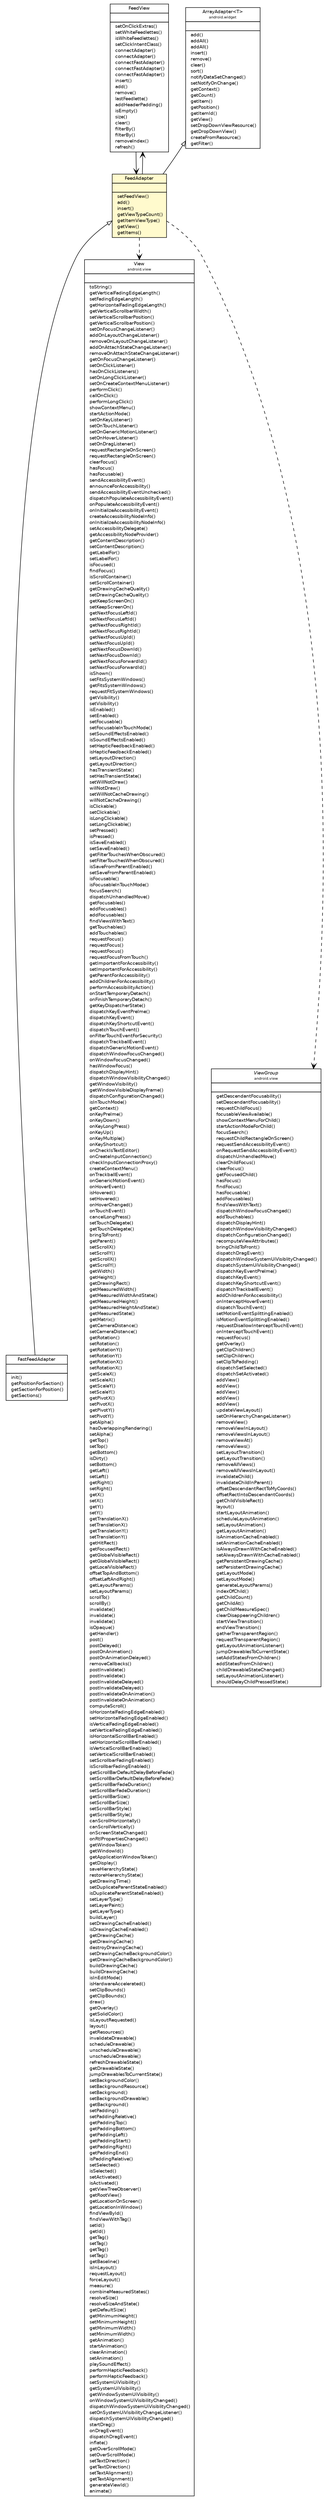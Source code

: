 #!/usr/local/bin/dot
#
# Class diagram 
# Generated by UMLGraph version 5.2 (http://www.umlgraph.org/)
#

digraph G {
	edge [fontname="Helvetica",fontsize=10,labelfontname="Helvetica",labelfontsize=10];
	node [fontname="Helvetica",fontsize=10,shape=plaintext];
	nodesep=0.25;
	ranksep=0.5;
	// com.heyzap.internal.FeedView
	c5759 [label=<<table title="com.heyzap.internal.FeedView" border="0" cellborder="1" cellspacing="0" cellpadding="2" port="p" href="./FeedView.html">
		<tr><td><table border="0" cellspacing="0" cellpadding="1">
<tr><td align="center" balign="center"> FeedView </td></tr>
		</table></td></tr>
		<tr><td><table border="0" cellspacing="0" cellpadding="1">
<tr><td align="left" balign="left">  </td></tr>
		</table></td></tr>
		<tr><td><table border="0" cellspacing="0" cellpadding="1">
<tr><td align="left" balign="left">  setOnClickExtras() </td></tr>
<tr><td align="left" balign="left">  setWhiteFeedlettes() </td></tr>
<tr><td align="left" balign="left">  isWhiteFeedlettes() </td></tr>
<tr><td align="left" balign="left">  setClickIntentClass() </td></tr>
<tr><td align="left" balign="left">  connectAdapter() </td></tr>
<tr><td align="left" balign="left">  connectAdapter() </td></tr>
<tr><td align="left" balign="left">  connectFastAdapter() </td></tr>
<tr><td align="left" balign="left">  connectFastAdapter() </td></tr>
<tr><td align="left" balign="left">  connectFastAdapter() </td></tr>
<tr><td align="left" balign="left">  insert() </td></tr>
<tr><td align="left" balign="left">  add() </td></tr>
<tr><td align="left" balign="left">  remove() </td></tr>
<tr><td align="left" balign="left">  lastFeedlette() </td></tr>
<tr><td align="left" balign="left">  addHeaderPadding() </td></tr>
<tr><td align="left" balign="left">  isEmpty() </td></tr>
<tr><td align="left" balign="left">  size() </td></tr>
<tr><td align="left" balign="left">  clear() </td></tr>
<tr><td align="left" balign="left">  filterBy() </td></tr>
<tr><td align="left" balign="left">  filterBy() </td></tr>
<tr><td align="left" balign="left">  removeIndex() </td></tr>
<tr><td align="left" balign="left">  refresh() </td></tr>
		</table></td></tr>
		</table>>, fontname="Helvetica", fontcolor="black", fontsize=9.0];
	// com.heyzap.internal.FeedAdapter
	c5761 [label=<<table title="com.heyzap.internal.FeedAdapter" border="0" cellborder="1" cellspacing="0" cellpadding="2" port="p" bgcolor="lemonChiffon" href="./FeedAdapter.html">
		<tr><td><table border="0" cellspacing="0" cellpadding="1">
<tr><td align="center" balign="center"> FeedAdapter </td></tr>
		</table></td></tr>
		<tr><td><table border="0" cellspacing="0" cellpadding="1">
<tr><td align="left" balign="left">  </td></tr>
		</table></td></tr>
		<tr><td><table border="0" cellspacing="0" cellpadding="1">
<tr><td align="left" balign="left">  setFeedView() </td></tr>
<tr><td align="left" balign="left">  add() </td></tr>
<tr><td align="left" balign="left">  insert() </td></tr>
<tr><td align="left" balign="left">  getViewTypeCount() </td></tr>
<tr><td align="left" balign="left">  getItemViewType() </td></tr>
<tr><td align="left" balign="left">  getView() </td></tr>
<tr><td align="left" balign="left">  getItems() </td></tr>
		</table></td></tr>
		</table>>, fontname="Helvetica", fontcolor="black", fontsize=9.0];
	// com.heyzap.internal.FastFeedAdapter
	c5762 [label=<<table title="com.heyzap.internal.FastFeedAdapter" border="0" cellborder="1" cellspacing="0" cellpadding="2" port="p" href="./FastFeedAdapter.html">
		<tr><td><table border="0" cellspacing="0" cellpadding="1">
<tr><td align="center" balign="center"> FastFeedAdapter </td></tr>
		</table></td></tr>
		<tr><td><table border="0" cellspacing="0" cellpadding="1">
<tr><td align="left" balign="left">  </td></tr>
		</table></td></tr>
		<tr><td><table border="0" cellspacing="0" cellpadding="1">
<tr><td align="left" balign="left">  init() </td></tr>
<tr><td align="left" balign="left">  getPositionForSection() </td></tr>
<tr><td align="left" balign="left">  getSectionForPosition() </td></tr>
<tr><td align="left" balign="left">  getSections() </td></tr>
		</table></td></tr>
		</table>>, fontname="Helvetica", fontcolor="black", fontsize=9.0];
	//com.heyzap.internal.FeedAdapter extends android.widget.ArrayAdapter<com.heyzap.internal.Feedlette>
	c5801:p -> c5761:p [dir=back,arrowtail=empty];
	//com.heyzap.internal.FastFeedAdapter extends com.heyzap.internal.FeedAdapter
	c5761:p -> c5762:p [dir=back,arrowtail=empty];
	// com.heyzap.internal.FeedView NAVASSOC com.heyzap.internal.FeedAdapter
	c5759:p -> c5761:p [taillabel="", label="", headlabel="", fontname="Helvetica", fontcolor="black", fontsize=10.0, color="black", arrowhead=open];
	// com.heyzap.internal.FeedAdapter NAVASSOC com.heyzap.internal.FeedView
	c5761:p -> c5759:p [taillabel="", label="", headlabel="", fontname="Helvetica", fontcolor="black", fontsize=10.0, color="black", arrowhead=open];
	// com.heyzap.internal.FeedAdapter DEPEND android.view.View
	c5761:p -> c5802:p [taillabel="", label="", headlabel="", fontname="Helvetica", fontcolor="black", fontsize=10.0, color="black", arrowhead=open, style=dashed];
	// com.heyzap.internal.FeedAdapter DEPEND android.view.ViewGroup
	c5761:p -> c5803:p [taillabel="", label="", headlabel="", fontname="Helvetica", fontcolor="black", fontsize=10.0, color="black", arrowhead=open, style=dashed];
	// android.view.View
	c5802 [label=<<table title="android.view.View" border="0" cellborder="1" cellspacing="0" cellpadding="2" port="p" href="http://java.sun.com/j2se/1.4.2/docs/api/android/view/View.html">
		<tr><td><table border="0" cellspacing="0" cellpadding="1">
<tr><td align="center" balign="center"> View </td></tr>
<tr><td align="center" balign="center"><font point-size="7.0"> android.view </font></td></tr>
		</table></td></tr>
		<tr><td><table border="0" cellspacing="0" cellpadding="1">
<tr><td align="left" balign="left">  </td></tr>
		</table></td></tr>
		<tr><td><table border="0" cellspacing="0" cellpadding="1">
<tr><td align="left" balign="left">  toString() </td></tr>
<tr><td align="left" balign="left">  getVerticalFadingEdgeLength() </td></tr>
<tr><td align="left" balign="left">  setFadingEdgeLength() </td></tr>
<tr><td align="left" balign="left">  getHorizontalFadingEdgeLength() </td></tr>
<tr><td align="left" balign="left">  getVerticalScrollbarWidth() </td></tr>
<tr><td align="left" balign="left">  setVerticalScrollbarPosition() </td></tr>
<tr><td align="left" balign="left">  getVerticalScrollbarPosition() </td></tr>
<tr><td align="left" balign="left">  setOnFocusChangeListener() </td></tr>
<tr><td align="left" balign="left">  addOnLayoutChangeListener() </td></tr>
<tr><td align="left" balign="left">  removeOnLayoutChangeListener() </td></tr>
<tr><td align="left" balign="left">  addOnAttachStateChangeListener() </td></tr>
<tr><td align="left" balign="left">  removeOnAttachStateChangeListener() </td></tr>
<tr><td align="left" balign="left">  getOnFocusChangeListener() </td></tr>
<tr><td align="left" balign="left">  setOnClickListener() </td></tr>
<tr><td align="left" balign="left">  hasOnClickListeners() </td></tr>
<tr><td align="left" balign="left">  setOnLongClickListener() </td></tr>
<tr><td align="left" balign="left">  setOnCreateContextMenuListener() </td></tr>
<tr><td align="left" balign="left">  performClick() </td></tr>
<tr><td align="left" balign="left">  callOnClick() </td></tr>
<tr><td align="left" balign="left">  performLongClick() </td></tr>
<tr><td align="left" balign="left">  showContextMenu() </td></tr>
<tr><td align="left" balign="left">  startActionMode() </td></tr>
<tr><td align="left" balign="left">  setOnKeyListener() </td></tr>
<tr><td align="left" balign="left">  setOnTouchListener() </td></tr>
<tr><td align="left" balign="left">  setOnGenericMotionListener() </td></tr>
<tr><td align="left" balign="left">  setOnHoverListener() </td></tr>
<tr><td align="left" balign="left">  setOnDragListener() </td></tr>
<tr><td align="left" balign="left">  requestRectangleOnScreen() </td></tr>
<tr><td align="left" balign="left">  requestRectangleOnScreen() </td></tr>
<tr><td align="left" balign="left">  clearFocus() </td></tr>
<tr><td align="left" balign="left">  hasFocus() </td></tr>
<tr><td align="left" balign="left">  hasFocusable() </td></tr>
<tr><td align="left" balign="left">  sendAccessibilityEvent() </td></tr>
<tr><td align="left" balign="left">  announceForAccessibility() </td></tr>
<tr><td align="left" balign="left">  sendAccessibilityEventUnchecked() </td></tr>
<tr><td align="left" balign="left">  dispatchPopulateAccessibilityEvent() </td></tr>
<tr><td align="left" balign="left">  onPopulateAccessibilityEvent() </td></tr>
<tr><td align="left" balign="left">  onInitializeAccessibilityEvent() </td></tr>
<tr><td align="left" balign="left">  createAccessibilityNodeInfo() </td></tr>
<tr><td align="left" balign="left">  onInitializeAccessibilityNodeInfo() </td></tr>
<tr><td align="left" balign="left">  setAccessibilityDelegate() </td></tr>
<tr><td align="left" balign="left">  getAccessibilityNodeProvider() </td></tr>
<tr><td align="left" balign="left">  getContentDescription() </td></tr>
<tr><td align="left" balign="left">  setContentDescription() </td></tr>
<tr><td align="left" balign="left">  getLabelFor() </td></tr>
<tr><td align="left" balign="left">  setLabelFor() </td></tr>
<tr><td align="left" balign="left">  isFocused() </td></tr>
<tr><td align="left" balign="left">  findFocus() </td></tr>
<tr><td align="left" balign="left">  isScrollContainer() </td></tr>
<tr><td align="left" balign="left">  setScrollContainer() </td></tr>
<tr><td align="left" balign="left">  getDrawingCacheQuality() </td></tr>
<tr><td align="left" balign="left">  setDrawingCacheQuality() </td></tr>
<tr><td align="left" balign="left">  getKeepScreenOn() </td></tr>
<tr><td align="left" balign="left">  setKeepScreenOn() </td></tr>
<tr><td align="left" balign="left">  getNextFocusLeftId() </td></tr>
<tr><td align="left" balign="left">  setNextFocusLeftId() </td></tr>
<tr><td align="left" balign="left">  getNextFocusRightId() </td></tr>
<tr><td align="left" balign="left">  setNextFocusRightId() </td></tr>
<tr><td align="left" balign="left">  getNextFocusUpId() </td></tr>
<tr><td align="left" balign="left">  setNextFocusUpId() </td></tr>
<tr><td align="left" balign="left">  getNextFocusDownId() </td></tr>
<tr><td align="left" balign="left">  setNextFocusDownId() </td></tr>
<tr><td align="left" balign="left">  getNextFocusForwardId() </td></tr>
<tr><td align="left" balign="left">  setNextFocusForwardId() </td></tr>
<tr><td align="left" balign="left">  isShown() </td></tr>
<tr><td align="left" balign="left">  setFitsSystemWindows() </td></tr>
<tr><td align="left" balign="left">  getFitsSystemWindows() </td></tr>
<tr><td align="left" balign="left">  requestFitSystemWindows() </td></tr>
<tr><td align="left" balign="left">  getVisibility() </td></tr>
<tr><td align="left" balign="left">  setVisibility() </td></tr>
<tr><td align="left" balign="left">  isEnabled() </td></tr>
<tr><td align="left" balign="left">  setEnabled() </td></tr>
<tr><td align="left" balign="left">  setFocusable() </td></tr>
<tr><td align="left" balign="left">  setFocusableInTouchMode() </td></tr>
<tr><td align="left" balign="left">  setSoundEffectsEnabled() </td></tr>
<tr><td align="left" balign="left">  isSoundEffectsEnabled() </td></tr>
<tr><td align="left" balign="left">  setHapticFeedbackEnabled() </td></tr>
<tr><td align="left" balign="left">  isHapticFeedbackEnabled() </td></tr>
<tr><td align="left" balign="left">  setLayoutDirection() </td></tr>
<tr><td align="left" balign="left">  getLayoutDirection() </td></tr>
<tr><td align="left" balign="left">  hasTransientState() </td></tr>
<tr><td align="left" balign="left">  setHasTransientState() </td></tr>
<tr><td align="left" balign="left">  setWillNotDraw() </td></tr>
<tr><td align="left" balign="left">  willNotDraw() </td></tr>
<tr><td align="left" balign="left">  setWillNotCacheDrawing() </td></tr>
<tr><td align="left" balign="left">  willNotCacheDrawing() </td></tr>
<tr><td align="left" balign="left">  isClickable() </td></tr>
<tr><td align="left" balign="left">  setClickable() </td></tr>
<tr><td align="left" balign="left">  isLongClickable() </td></tr>
<tr><td align="left" balign="left">  setLongClickable() </td></tr>
<tr><td align="left" balign="left">  setPressed() </td></tr>
<tr><td align="left" balign="left">  isPressed() </td></tr>
<tr><td align="left" balign="left">  isSaveEnabled() </td></tr>
<tr><td align="left" balign="left">  setSaveEnabled() </td></tr>
<tr><td align="left" balign="left">  getFilterTouchesWhenObscured() </td></tr>
<tr><td align="left" balign="left">  setFilterTouchesWhenObscured() </td></tr>
<tr><td align="left" balign="left">  isSaveFromParentEnabled() </td></tr>
<tr><td align="left" balign="left">  setSaveFromParentEnabled() </td></tr>
<tr><td align="left" balign="left">  isFocusable() </td></tr>
<tr><td align="left" balign="left">  isFocusableInTouchMode() </td></tr>
<tr><td align="left" balign="left">  focusSearch() </td></tr>
<tr><td align="left" balign="left">  dispatchUnhandledMove() </td></tr>
<tr><td align="left" balign="left">  getFocusables() </td></tr>
<tr><td align="left" balign="left">  addFocusables() </td></tr>
<tr><td align="left" balign="left">  addFocusables() </td></tr>
<tr><td align="left" balign="left">  findViewsWithText() </td></tr>
<tr><td align="left" balign="left">  getTouchables() </td></tr>
<tr><td align="left" balign="left">  addTouchables() </td></tr>
<tr><td align="left" balign="left">  requestFocus() </td></tr>
<tr><td align="left" balign="left">  requestFocus() </td></tr>
<tr><td align="left" balign="left">  requestFocus() </td></tr>
<tr><td align="left" balign="left">  requestFocusFromTouch() </td></tr>
<tr><td align="left" balign="left">  getImportantForAccessibility() </td></tr>
<tr><td align="left" balign="left">  setImportantForAccessibility() </td></tr>
<tr><td align="left" balign="left">  getParentForAccessibility() </td></tr>
<tr><td align="left" balign="left">  addChildrenForAccessibility() </td></tr>
<tr><td align="left" balign="left">  performAccessibilityAction() </td></tr>
<tr><td align="left" balign="left">  onStartTemporaryDetach() </td></tr>
<tr><td align="left" balign="left">  onFinishTemporaryDetach() </td></tr>
<tr><td align="left" balign="left">  getKeyDispatcherState() </td></tr>
<tr><td align="left" balign="left">  dispatchKeyEventPreIme() </td></tr>
<tr><td align="left" balign="left">  dispatchKeyEvent() </td></tr>
<tr><td align="left" balign="left">  dispatchKeyShortcutEvent() </td></tr>
<tr><td align="left" balign="left">  dispatchTouchEvent() </td></tr>
<tr><td align="left" balign="left">  onFilterTouchEventForSecurity() </td></tr>
<tr><td align="left" balign="left">  dispatchTrackballEvent() </td></tr>
<tr><td align="left" balign="left">  dispatchGenericMotionEvent() </td></tr>
<tr><td align="left" balign="left">  dispatchWindowFocusChanged() </td></tr>
<tr><td align="left" balign="left">  onWindowFocusChanged() </td></tr>
<tr><td align="left" balign="left">  hasWindowFocus() </td></tr>
<tr><td align="left" balign="left">  dispatchDisplayHint() </td></tr>
<tr><td align="left" balign="left">  dispatchWindowVisibilityChanged() </td></tr>
<tr><td align="left" balign="left">  getWindowVisibility() </td></tr>
<tr><td align="left" balign="left">  getWindowVisibleDisplayFrame() </td></tr>
<tr><td align="left" balign="left">  dispatchConfigurationChanged() </td></tr>
<tr><td align="left" balign="left">  isInTouchMode() </td></tr>
<tr><td align="left" balign="left">  getContext() </td></tr>
<tr><td align="left" balign="left">  onKeyPreIme() </td></tr>
<tr><td align="left" balign="left">  onKeyDown() </td></tr>
<tr><td align="left" balign="left">  onKeyLongPress() </td></tr>
<tr><td align="left" balign="left">  onKeyUp() </td></tr>
<tr><td align="left" balign="left">  onKeyMultiple() </td></tr>
<tr><td align="left" balign="left">  onKeyShortcut() </td></tr>
<tr><td align="left" balign="left">  onCheckIsTextEditor() </td></tr>
<tr><td align="left" balign="left">  onCreateInputConnection() </td></tr>
<tr><td align="left" balign="left">  checkInputConnectionProxy() </td></tr>
<tr><td align="left" balign="left">  createContextMenu() </td></tr>
<tr><td align="left" balign="left">  onTrackballEvent() </td></tr>
<tr><td align="left" balign="left">  onGenericMotionEvent() </td></tr>
<tr><td align="left" balign="left">  onHoverEvent() </td></tr>
<tr><td align="left" balign="left">  isHovered() </td></tr>
<tr><td align="left" balign="left">  setHovered() </td></tr>
<tr><td align="left" balign="left">  onHoverChanged() </td></tr>
<tr><td align="left" balign="left">  onTouchEvent() </td></tr>
<tr><td align="left" balign="left">  cancelLongPress() </td></tr>
<tr><td align="left" balign="left">  setTouchDelegate() </td></tr>
<tr><td align="left" balign="left">  getTouchDelegate() </td></tr>
<tr><td align="left" balign="left">  bringToFront() </td></tr>
<tr><td align="left" balign="left">  getParent() </td></tr>
<tr><td align="left" balign="left">  setScrollX() </td></tr>
<tr><td align="left" balign="left">  setScrollY() </td></tr>
<tr><td align="left" balign="left">  getScrollX() </td></tr>
<tr><td align="left" balign="left">  getScrollY() </td></tr>
<tr><td align="left" balign="left">  getWidth() </td></tr>
<tr><td align="left" balign="left">  getHeight() </td></tr>
<tr><td align="left" balign="left">  getDrawingRect() </td></tr>
<tr><td align="left" balign="left">  getMeasuredWidth() </td></tr>
<tr><td align="left" balign="left">  getMeasuredWidthAndState() </td></tr>
<tr><td align="left" balign="left">  getMeasuredHeight() </td></tr>
<tr><td align="left" balign="left">  getMeasuredHeightAndState() </td></tr>
<tr><td align="left" balign="left">  getMeasuredState() </td></tr>
<tr><td align="left" balign="left">  getMatrix() </td></tr>
<tr><td align="left" balign="left">  getCameraDistance() </td></tr>
<tr><td align="left" balign="left">  setCameraDistance() </td></tr>
<tr><td align="left" balign="left">  getRotation() </td></tr>
<tr><td align="left" balign="left">  setRotation() </td></tr>
<tr><td align="left" balign="left">  getRotationY() </td></tr>
<tr><td align="left" balign="left">  setRotationY() </td></tr>
<tr><td align="left" balign="left">  getRotationX() </td></tr>
<tr><td align="left" balign="left">  setRotationX() </td></tr>
<tr><td align="left" balign="left">  getScaleX() </td></tr>
<tr><td align="left" balign="left">  setScaleX() </td></tr>
<tr><td align="left" balign="left">  getScaleY() </td></tr>
<tr><td align="left" balign="left">  setScaleY() </td></tr>
<tr><td align="left" balign="left">  getPivotX() </td></tr>
<tr><td align="left" balign="left">  setPivotX() </td></tr>
<tr><td align="left" balign="left">  getPivotY() </td></tr>
<tr><td align="left" balign="left">  setPivotY() </td></tr>
<tr><td align="left" balign="left">  getAlpha() </td></tr>
<tr><td align="left" balign="left">  hasOverlappingRendering() </td></tr>
<tr><td align="left" balign="left">  setAlpha() </td></tr>
<tr><td align="left" balign="left">  getTop() </td></tr>
<tr><td align="left" balign="left">  setTop() </td></tr>
<tr><td align="left" balign="left">  getBottom() </td></tr>
<tr><td align="left" balign="left">  isDirty() </td></tr>
<tr><td align="left" balign="left">  setBottom() </td></tr>
<tr><td align="left" balign="left">  getLeft() </td></tr>
<tr><td align="left" balign="left">  setLeft() </td></tr>
<tr><td align="left" balign="left">  getRight() </td></tr>
<tr><td align="left" balign="left">  setRight() </td></tr>
<tr><td align="left" balign="left">  getX() </td></tr>
<tr><td align="left" balign="left">  setX() </td></tr>
<tr><td align="left" balign="left">  getY() </td></tr>
<tr><td align="left" balign="left">  setY() </td></tr>
<tr><td align="left" balign="left">  getTranslationX() </td></tr>
<tr><td align="left" balign="left">  setTranslationX() </td></tr>
<tr><td align="left" balign="left">  getTranslationY() </td></tr>
<tr><td align="left" balign="left">  setTranslationY() </td></tr>
<tr><td align="left" balign="left">  getHitRect() </td></tr>
<tr><td align="left" balign="left">  getFocusedRect() </td></tr>
<tr><td align="left" balign="left">  getGlobalVisibleRect() </td></tr>
<tr><td align="left" balign="left">  getGlobalVisibleRect() </td></tr>
<tr><td align="left" balign="left">  getLocalVisibleRect() </td></tr>
<tr><td align="left" balign="left">  offsetTopAndBottom() </td></tr>
<tr><td align="left" balign="left">  offsetLeftAndRight() </td></tr>
<tr><td align="left" balign="left">  getLayoutParams() </td></tr>
<tr><td align="left" balign="left">  setLayoutParams() </td></tr>
<tr><td align="left" balign="left">  scrollTo() </td></tr>
<tr><td align="left" balign="left">  scrollBy() </td></tr>
<tr><td align="left" balign="left">  invalidate() </td></tr>
<tr><td align="left" balign="left">  invalidate() </td></tr>
<tr><td align="left" balign="left">  invalidate() </td></tr>
<tr><td align="left" balign="left">  isOpaque() </td></tr>
<tr><td align="left" balign="left">  getHandler() </td></tr>
<tr><td align="left" balign="left">  post() </td></tr>
<tr><td align="left" balign="left">  postDelayed() </td></tr>
<tr><td align="left" balign="left">  postOnAnimation() </td></tr>
<tr><td align="left" balign="left">  postOnAnimationDelayed() </td></tr>
<tr><td align="left" balign="left">  removeCallbacks() </td></tr>
<tr><td align="left" balign="left">  postInvalidate() </td></tr>
<tr><td align="left" balign="left">  postInvalidate() </td></tr>
<tr><td align="left" balign="left">  postInvalidateDelayed() </td></tr>
<tr><td align="left" balign="left">  postInvalidateDelayed() </td></tr>
<tr><td align="left" balign="left">  postInvalidateOnAnimation() </td></tr>
<tr><td align="left" balign="left">  postInvalidateOnAnimation() </td></tr>
<tr><td align="left" balign="left">  computeScroll() </td></tr>
<tr><td align="left" balign="left">  isHorizontalFadingEdgeEnabled() </td></tr>
<tr><td align="left" balign="left">  setHorizontalFadingEdgeEnabled() </td></tr>
<tr><td align="left" balign="left">  isVerticalFadingEdgeEnabled() </td></tr>
<tr><td align="left" balign="left">  setVerticalFadingEdgeEnabled() </td></tr>
<tr><td align="left" balign="left">  isHorizontalScrollBarEnabled() </td></tr>
<tr><td align="left" balign="left">  setHorizontalScrollBarEnabled() </td></tr>
<tr><td align="left" balign="left">  isVerticalScrollBarEnabled() </td></tr>
<tr><td align="left" balign="left">  setVerticalScrollBarEnabled() </td></tr>
<tr><td align="left" balign="left">  setScrollbarFadingEnabled() </td></tr>
<tr><td align="left" balign="left">  isScrollbarFadingEnabled() </td></tr>
<tr><td align="left" balign="left">  getScrollBarDefaultDelayBeforeFade() </td></tr>
<tr><td align="left" balign="left">  setScrollBarDefaultDelayBeforeFade() </td></tr>
<tr><td align="left" balign="left">  getScrollBarFadeDuration() </td></tr>
<tr><td align="left" balign="left">  setScrollBarFadeDuration() </td></tr>
<tr><td align="left" balign="left">  getScrollBarSize() </td></tr>
<tr><td align="left" balign="left">  setScrollBarSize() </td></tr>
<tr><td align="left" balign="left">  setScrollBarStyle() </td></tr>
<tr><td align="left" balign="left">  getScrollBarStyle() </td></tr>
<tr><td align="left" balign="left">  canScrollHorizontally() </td></tr>
<tr><td align="left" balign="left">  canScrollVertically() </td></tr>
<tr><td align="left" balign="left">  onScreenStateChanged() </td></tr>
<tr><td align="left" balign="left">  onRtlPropertiesChanged() </td></tr>
<tr><td align="left" balign="left">  getWindowToken() </td></tr>
<tr><td align="left" balign="left">  getWindowId() </td></tr>
<tr><td align="left" balign="left">  getApplicationWindowToken() </td></tr>
<tr><td align="left" balign="left">  getDisplay() </td></tr>
<tr><td align="left" balign="left">  saveHierarchyState() </td></tr>
<tr><td align="left" balign="left">  restoreHierarchyState() </td></tr>
<tr><td align="left" balign="left">  getDrawingTime() </td></tr>
<tr><td align="left" balign="left">  setDuplicateParentStateEnabled() </td></tr>
<tr><td align="left" balign="left">  isDuplicateParentStateEnabled() </td></tr>
<tr><td align="left" balign="left">  setLayerType() </td></tr>
<tr><td align="left" balign="left">  setLayerPaint() </td></tr>
<tr><td align="left" balign="left">  getLayerType() </td></tr>
<tr><td align="left" balign="left">  buildLayer() </td></tr>
<tr><td align="left" balign="left">  setDrawingCacheEnabled() </td></tr>
<tr><td align="left" balign="left">  isDrawingCacheEnabled() </td></tr>
<tr><td align="left" balign="left">  getDrawingCache() </td></tr>
<tr><td align="left" balign="left">  getDrawingCache() </td></tr>
<tr><td align="left" balign="left">  destroyDrawingCache() </td></tr>
<tr><td align="left" balign="left">  setDrawingCacheBackgroundColor() </td></tr>
<tr><td align="left" balign="left">  getDrawingCacheBackgroundColor() </td></tr>
<tr><td align="left" balign="left">  buildDrawingCache() </td></tr>
<tr><td align="left" balign="left">  buildDrawingCache() </td></tr>
<tr><td align="left" balign="left">  isInEditMode() </td></tr>
<tr><td align="left" balign="left">  isHardwareAccelerated() </td></tr>
<tr><td align="left" balign="left">  setClipBounds() </td></tr>
<tr><td align="left" balign="left">  getClipBounds() </td></tr>
<tr><td align="left" balign="left">  draw() </td></tr>
<tr><td align="left" balign="left">  getOverlay() </td></tr>
<tr><td align="left" balign="left">  getSolidColor() </td></tr>
<tr><td align="left" balign="left">  isLayoutRequested() </td></tr>
<tr><td align="left" balign="left">  layout() </td></tr>
<tr><td align="left" balign="left">  getResources() </td></tr>
<tr><td align="left" balign="left">  invalidateDrawable() </td></tr>
<tr><td align="left" balign="left">  scheduleDrawable() </td></tr>
<tr><td align="left" balign="left">  unscheduleDrawable() </td></tr>
<tr><td align="left" balign="left">  unscheduleDrawable() </td></tr>
<tr><td align="left" balign="left">  refreshDrawableState() </td></tr>
<tr><td align="left" balign="left">  getDrawableState() </td></tr>
<tr><td align="left" balign="left">  jumpDrawablesToCurrentState() </td></tr>
<tr><td align="left" balign="left">  setBackgroundColor() </td></tr>
<tr><td align="left" balign="left">  setBackgroundResource() </td></tr>
<tr><td align="left" balign="left">  setBackground() </td></tr>
<tr><td align="left" balign="left">  setBackgroundDrawable() </td></tr>
<tr><td align="left" balign="left">  getBackground() </td></tr>
<tr><td align="left" balign="left">  setPadding() </td></tr>
<tr><td align="left" balign="left">  setPaddingRelative() </td></tr>
<tr><td align="left" balign="left">  getPaddingTop() </td></tr>
<tr><td align="left" balign="left">  getPaddingBottom() </td></tr>
<tr><td align="left" balign="left">  getPaddingLeft() </td></tr>
<tr><td align="left" balign="left">  getPaddingStart() </td></tr>
<tr><td align="left" balign="left">  getPaddingRight() </td></tr>
<tr><td align="left" balign="left">  getPaddingEnd() </td></tr>
<tr><td align="left" balign="left">  isPaddingRelative() </td></tr>
<tr><td align="left" balign="left">  setSelected() </td></tr>
<tr><td align="left" balign="left">  isSelected() </td></tr>
<tr><td align="left" balign="left">  setActivated() </td></tr>
<tr><td align="left" balign="left">  isActivated() </td></tr>
<tr><td align="left" balign="left">  getViewTreeObserver() </td></tr>
<tr><td align="left" balign="left">  getRootView() </td></tr>
<tr><td align="left" balign="left">  getLocationOnScreen() </td></tr>
<tr><td align="left" balign="left">  getLocationInWindow() </td></tr>
<tr><td align="left" balign="left">  findViewById() </td></tr>
<tr><td align="left" balign="left">  findViewWithTag() </td></tr>
<tr><td align="left" balign="left">  setId() </td></tr>
<tr><td align="left" balign="left">  getId() </td></tr>
<tr><td align="left" balign="left">  getTag() </td></tr>
<tr><td align="left" balign="left">  setTag() </td></tr>
<tr><td align="left" balign="left">  getTag() </td></tr>
<tr><td align="left" balign="left">  setTag() </td></tr>
<tr><td align="left" balign="left">  getBaseline() </td></tr>
<tr><td align="left" balign="left">  isInLayout() </td></tr>
<tr><td align="left" balign="left">  requestLayout() </td></tr>
<tr><td align="left" balign="left">  forceLayout() </td></tr>
<tr><td align="left" balign="left">  measure() </td></tr>
<tr><td align="left" balign="left">  combineMeasuredStates() </td></tr>
<tr><td align="left" balign="left">  resolveSize() </td></tr>
<tr><td align="left" balign="left">  resolveSizeAndState() </td></tr>
<tr><td align="left" balign="left">  getDefaultSize() </td></tr>
<tr><td align="left" balign="left">  getMinimumHeight() </td></tr>
<tr><td align="left" balign="left">  setMinimumHeight() </td></tr>
<tr><td align="left" balign="left">  getMinimumWidth() </td></tr>
<tr><td align="left" balign="left">  setMinimumWidth() </td></tr>
<tr><td align="left" balign="left">  getAnimation() </td></tr>
<tr><td align="left" balign="left">  startAnimation() </td></tr>
<tr><td align="left" balign="left">  clearAnimation() </td></tr>
<tr><td align="left" balign="left">  setAnimation() </td></tr>
<tr><td align="left" balign="left">  playSoundEffect() </td></tr>
<tr><td align="left" balign="left">  performHapticFeedback() </td></tr>
<tr><td align="left" balign="left">  performHapticFeedback() </td></tr>
<tr><td align="left" balign="left">  setSystemUiVisibility() </td></tr>
<tr><td align="left" balign="left">  getSystemUiVisibility() </td></tr>
<tr><td align="left" balign="left">  getWindowSystemUiVisibility() </td></tr>
<tr><td align="left" balign="left">  onWindowSystemUiVisibilityChanged() </td></tr>
<tr><td align="left" balign="left">  dispatchWindowSystemUiVisiblityChanged() </td></tr>
<tr><td align="left" balign="left">  setOnSystemUiVisibilityChangeListener() </td></tr>
<tr><td align="left" balign="left">  dispatchSystemUiVisibilityChanged() </td></tr>
<tr><td align="left" balign="left">  startDrag() </td></tr>
<tr><td align="left" balign="left">  onDragEvent() </td></tr>
<tr><td align="left" balign="left">  dispatchDragEvent() </td></tr>
<tr><td align="left" balign="left">  inflate() </td></tr>
<tr><td align="left" balign="left">  getOverScrollMode() </td></tr>
<tr><td align="left" balign="left">  setOverScrollMode() </td></tr>
<tr><td align="left" balign="left">  setTextDirection() </td></tr>
<tr><td align="left" balign="left">  getTextDirection() </td></tr>
<tr><td align="left" balign="left">  setTextAlignment() </td></tr>
<tr><td align="left" balign="left">  getTextAlignment() </td></tr>
<tr><td align="left" balign="left">  generateViewId() </td></tr>
<tr><td align="left" balign="left">  animate() </td></tr>
		</table></td></tr>
		</table>>, fontname="Helvetica", fontcolor="black", fontsize=9.0];
	// android.view.ViewGroup
	c5803 [label=<<table title="android.view.ViewGroup" border="0" cellborder="1" cellspacing="0" cellpadding="2" port="p" href="http://java.sun.com/j2se/1.4.2/docs/api/android/view/ViewGroup.html">
		<tr><td><table border="0" cellspacing="0" cellpadding="1">
<tr><td align="center" balign="center"><font face="Helvetica-Oblique"> ViewGroup </font></td></tr>
<tr><td align="center" balign="center"><font point-size="7.0"> android.view </font></td></tr>
		</table></td></tr>
		<tr><td><table border="0" cellspacing="0" cellpadding="1">
<tr><td align="left" balign="left">  </td></tr>
		</table></td></tr>
		<tr><td><table border="0" cellspacing="0" cellpadding="1">
<tr><td align="left" balign="left">  getDescendantFocusability() </td></tr>
<tr><td align="left" balign="left">  setDescendantFocusability() </td></tr>
<tr><td align="left" balign="left">  requestChildFocus() </td></tr>
<tr><td align="left" balign="left">  focusableViewAvailable() </td></tr>
<tr><td align="left" balign="left">  showContextMenuForChild() </td></tr>
<tr><td align="left" balign="left">  startActionModeForChild() </td></tr>
<tr><td align="left" balign="left">  focusSearch() </td></tr>
<tr><td align="left" balign="left">  requestChildRectangleOnScreen() </td></tr>
<tr><td align="left" balign="left">  requestSendAccessibilityEvent() </td></tr>
<tr><td align="left" balign="left">  onRequestSendAccessibilityEvent() </td></tr>
<tr><td align="left" balign="left">  dispatchUnhandledMove() </td></tr>
<tr><td align="left" balign="left">  clearChildFocus() </td></tr>
<tr><td align="left" balign="left">  clearFocus() </td></tr>
<tr><td align="left" balign="left">  getFocusedChild() </td></tr>
<tr><td align="left" balign="left">  hasFocus() </td></tr>
<tr><td align="left" balign="left">  findFocus() </td></tr>
<tr><td align="left" balign="left">  hasFocusable() </td></tr>
<tr><td align="left" balign="left">  addFocusables() </td></tr>
<tr><td align="left" balign="left">  findViewsWithText() </td></tr>
<tr><td align="left" balign="left">  dispatchWindowFocusChanged() </td></tr>
<tr><td align="left" balign="left">  addTouchables() </td></tr>
<tr><td align="left" balign="left">  dispatchDisplayHint() </td></tr>
<tr><td align="left" balign="left">  dispatchWindowVisibilityChanged() </td></tr>
<tr><td align="left" balign="left">  dispatchConfigurationChanged() </td></tr>
<tr><td align="left" balign="left">  recomputeViewAttributes() </td></tr>
<tr><td align="left" balign="left">  bringChildToFront() </td></tr>
<tr><td align="left" balign="left">  dispatchDragEvent() </td></tr>
<tr><td align="left" balign="left">  dispatchWindowSystemUiVisiblityChanged() </td></tr>
<tr><td align="left" balign="left">  dispatchSystemUiVisibilityChanged() </td></tr>
<tr><td align="left" balign="left">  dispatchKeyEventPreIme() </td></tr>
<tr><td align="left" balign="left">  dispatchKeyEvent() </td></tr>
<tr><td align="left" balign="left">  dispatchKeyShortcutEvent() </td></tr>
<tr><td align="left" balign="left">  dispatchTrackballEvent() </td></tr>
<tr><td align="left" balign="left">  addChildrenForAccessibility() </td></tr>
<tr><td align="left" balign="left">  onInterceptHoverEvent() </td></tr>
<tr><td align="left" balign="left">  dispatchTouchEvent() </td></tr>
<tr><td align="left" balign="left">  setMotionEventSplittingEnabled() </td></tr>
<tr><td align="left" balign="left">  isMotionEventSplittingEnabled() </td></tr>
<tr><td align="left" balign="left">  requestDisallowInterceptTouchEvent() </td></tr>
<tr><td align="left" balign="left">  onInterceptTouchEvent() </td></tr>
<tr><td align="left" balign="left">  requestFocus() </td></tr>
<tr><td align="left" balign="left">  getOverlay() </td></tr>
<tr><td align="left" balign="left">  getClipChildren() </td></tr>
<tr><td align="left" balign="left">  setClipChildren() </td></tr>
<tr><td align="left" balign="left">  setClipToPadding() </td></tr>
<tr><td align="left" balign="left">  dispatchSetSelected() </td></tr>
<tr><td align="left" balign="left">  dispatchSetActivated() </td></tr>
<tr><td align="left" balign="left">  addView() </td></tr>
<tr><td align="left" balign="left">  addView() </td></tr>
<tr><td align="left" balign="left">  addView() </td></tr>
<tr><td align="left" balign="left">  addView() </td></tr>
<tr><td align="left" balign="left">  addView() </td></tr>
<tr><td align="left" balign="left">  updateViewLayout() </td></tr>
<tr><td align="left" balign="left">  setOnHierarchyChangeListener() </td></tr>
<tr><td align="left" balign="left">  removeView() </td></tr>
<tr><td align="left" balign="left">  removeViewInLayout() </td></tr>
<tr><td align="left" balign="left">  removeViewsInLayout() </td></tr>
<tr><td align="left" balign="left">  removeViewAt() </td></tr>
<tr><td align="left" balign="left">  removeViews() </td></tr>
<tr><td align="left" balign="left">  setLayoutTransition() </td></tr>
<tr><td align="left" balign="left">  getLayoutTransition() </td></tr>
<tr><td align="left" balign="left">  removeAllViews() </td></tr>
<tr><td align="left" balign="left">  removeAllViewsInLayout() </td></tr>
<tr><td align="left" balign="left">  invalidateChild() </td></tr>
<tr><td align="left" balign="left">  invalidateChildInParent() </td></tr>
<tr><td align="left" balign="left">  offsetDescendantRectToMyCoords() </td></tr>
<tr><td align="left" balign="left">  offsetRectIntoDescendantCoords() </td></tr>
<tr><td align="left" balign="left">  getChildVisibleRect() </td></tr>
<tr><td align="left" balign="left">  layout() </td></tr>
<tr><td align="left" balign="left">  startLayoutAnimation() </td></tr>
<tr><td align="left" balign="left">  scheduleLayoutAnimation() </td></tr>
<tr><td align="left" balign="left">  setLayoutAnimation() </td></tr>
<tr><td align="left" balign="left">  getLayoutAnimation() </td></tr>
<tr><td align="left" balign="left">  isAnimationCacheEnabled() </td></tr>
<tr><td align="left" balign="left">  setAnimationCacheEnabled() </td></tr>
<tr><td align="left" balign="left">  isAlwaysDrawnWithCacheEnabled() </td></tr>
<tr><td align="left" balign="left">  setAlwaysDrawnWithCacheEnabled() </td></tr>
<tr><td align="left" balign="left">  getPersistentDrawingCache() </td></tr>
<tr><td align="left" balign="left">  setPersistentDrawingCache() </td></tr>
<tr><td align="left" balign="left">  getLayoutMode() </td></tr>
<tr><td align="left" balign="left">  setLayoutMode() </td></tr>
<tr><td align="left" balign="left">  generateLayoutParams() </td></tr>
<tr><td align="left" balign="left">  indexOfChild() </td></tr>
<tr><td align="left" balign="left">  getChildCount() </td></tr>
<tr><td align="left" balign="left">  getChildAt() </td></tr>
<tr><td align="left" balign="left">  getChildMeasureSpec() </td></tr>
<tr><td align="left" balign="left">  clearDisappearingChildren() </td></tr>
<tr><td align="left" balign="left">  startViewTransition() </td></tr>
<tr><td align="left" balign="left">  endViewTransition() </td></tr>
<tr><td align="left" balign="left">  gatherTransparentRegion() </td></tr>
<tr><td align="left" balign="left">  requestTransparentRegion() </td></tr>
<tr><td align="left" balign="left">  getLayoutAnimationListener() </td></tr>
<tr><td align="left" balign="left">  jumpDrawablesToCurrentState() </td></tr>
<tr><td align="left" balign="left">  setAddStatesFromChildren() </td></tr>
<tr><td align="left" balign="left">  addStatesFromChildren() </td></tr>
<tr><td align="left" balign="left">  childDrawableStateChanged() </td></tr>
<tr><td align="left" balign="left">  setLayoutAnimationListener() </td></tr>
<tr><td align="left" balign="left">  shouldDelayChildPressedState() </td></tr>
		</table></td></tr>
		</table>>, fontname="Helvetica", fontcolor="black", fontsize=9.0];
	// android.widget.ArrayAdapter<T>
	c5801 [label=<<table title="android.widget.ArrayAdapter" border="0" cellborder="1" cellspacing="0" cellpadding="2" port="p" href="http://java.sun.com/j2se/1.4.2/docs/api/android/widget/ArrayAdapter.html">
		<tr><td><table border="0" cellspacing="0" cellpadding="1">
<tr><td align="center" balign="center"> ArrayAdapter&lt;T&gt; </td></tr>
<tr><td align="center" balign="center"><font point-size="7.0"> android.widget </font></td></tr>
		</table></td></tr>
		<tr><td><table border="0" cellspacing="0" cellpadding="1">
<tr><td align="left" balign="left">  </td></tr>
		</table></td></tr>
		<tr><td><table border="0" cellspacing="0" cellpadding="1">
<tr><td align="left" balign="left">  add() </td></tr>
<tr><td align="left" balign="left">  addAll() </td></tr>
<tr><td align="left" balign="left">  addAll() </td></tr>
<tr><td align="left" balign="left">  insert() </td></tr>
<tr><td align="left" balign="left">  remove() </td></tr>
<tr><td align="left" balign="left">  clear() </td></tr>
<tr><td align="left" balign="left">  sort() </td></tr>
<tr><td align="left" balign="left">  notifyDataSetChanged() </td></tr>
<tr><td align="left" balign="left">  setNotifyOnChange() </td></tr>
<tr><td align="left" balign="left">  getContext() </td></tr>
<tr><td align="left" balign="left">  getCount() </td></tr>
<tr><td align="left" balign="left">  getItem() </td></tr>
<tr><td align="left" balign="left">  getPosition() </td></tr>
<tr><td align="left" balign="left">  getItemId() </td></tr>
<tr><td align="left" balign="left">  getView() </td></tr>
<tr><td align="left" balign="left">  setDropDownViewResource() </td></tr>
<tr><td align="left" balign="left">  getDropDownView() </td></tr>
<tr><td align="left" balign="left">  createFromResource() </td></tr>
<tr><td align="left" balign="left">  getFilter() </td></tr>
		</table></td></tr>
		</table>>, fontname="Helvetica", fontcolor="black", fontsize=9.0];
}

